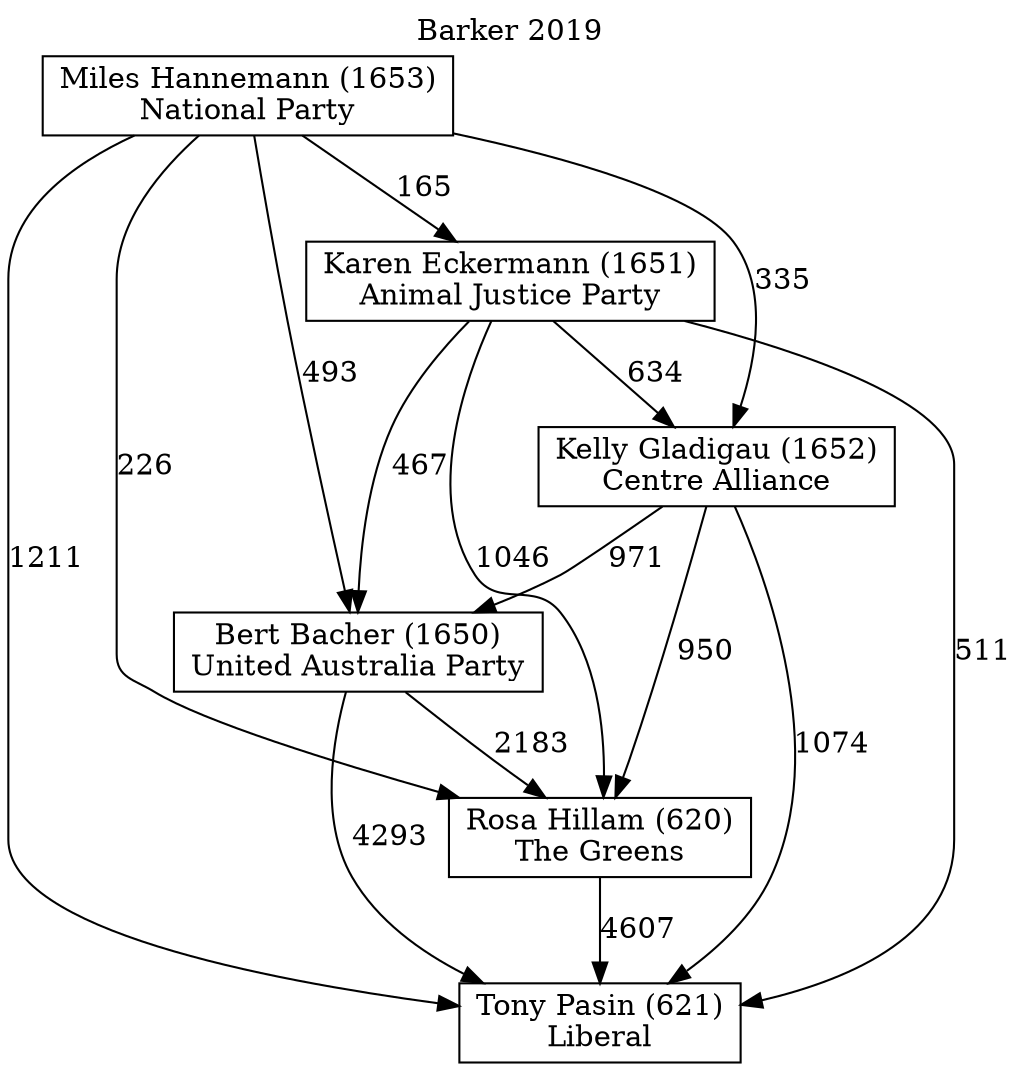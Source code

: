 // House preference flow
digraph "Tony Pasin (621)_Barker_2019" {
	graph [label="Barker 2019" labelloc=t mclimit=2]
	node [shape=box]
	"Tony Pasin (621)" [label="Tony Pasin (621)
Liberal"]
	"Rosa Hillam (620)" [label="Rosa Hillam (620)
The Greens"]
	"Bert Bacher (1650)" [label="Bert Bacher (1650)
United Australia Party"]
	"Kelly Gladigau (1652)" [label="Kelly Gladigau (1652)
Centre Alliance"]
	"Karen Eckermann (1651)" [label="Karen Eckermann (1651)
Animal Justice Party"]
	"Miles Hannemann (1653)" [label="Miles Hannemann (1653)
National Party"]
	"Rosa Hillam (620)" -> "Tony Pasin (621)" [label=4607]
	"Bert Bacher (1650)" -> "Rosa Hillam (620)" [label=2183]
	"Kelly Gladigau (1652)" -> "Bert Bacher (1650)" [label=971]
	"Karen Eckermann (1651)" -> "Kelly Gladigau (1652)" [label=634]
	"Miles Hannemann (1653)" -> "Karen Eckermann (1651)" [label=165]
	"Bert Bacher (1650)" -> "Tony Pasin (621)" [label=4293]
	"Kelly Gladigau (1652)" -> "Tony Pasin (621)" [label=1074]
	"Karen Eckermann (1651)" -> "Tony Pasin (621)" [label=511]
	"Miles Hannemann (1653)" -> "Tony Pasin (621)" [label=1211]
	"Miles Hannemann (1653)" -> "Kelly Gladigau (1652)" [label=335]
	"Karen Eckermann (1651)" -> "Bert Bacher (1650)" [label=467]
	"Miles Hannemann (1653)" -> "Bert Bacher (1650)" [label=493]
	"Kelly Gladigau (1652)" -> "Rosa Hillam (620)" [label=950]
	"Karen Eckermann (1651)" -> "Rosa Hillam (620)" [label=1046]
	"Miles Hannemann (1653)" -> "Rosa Hillam (620)" [label=226]
}
